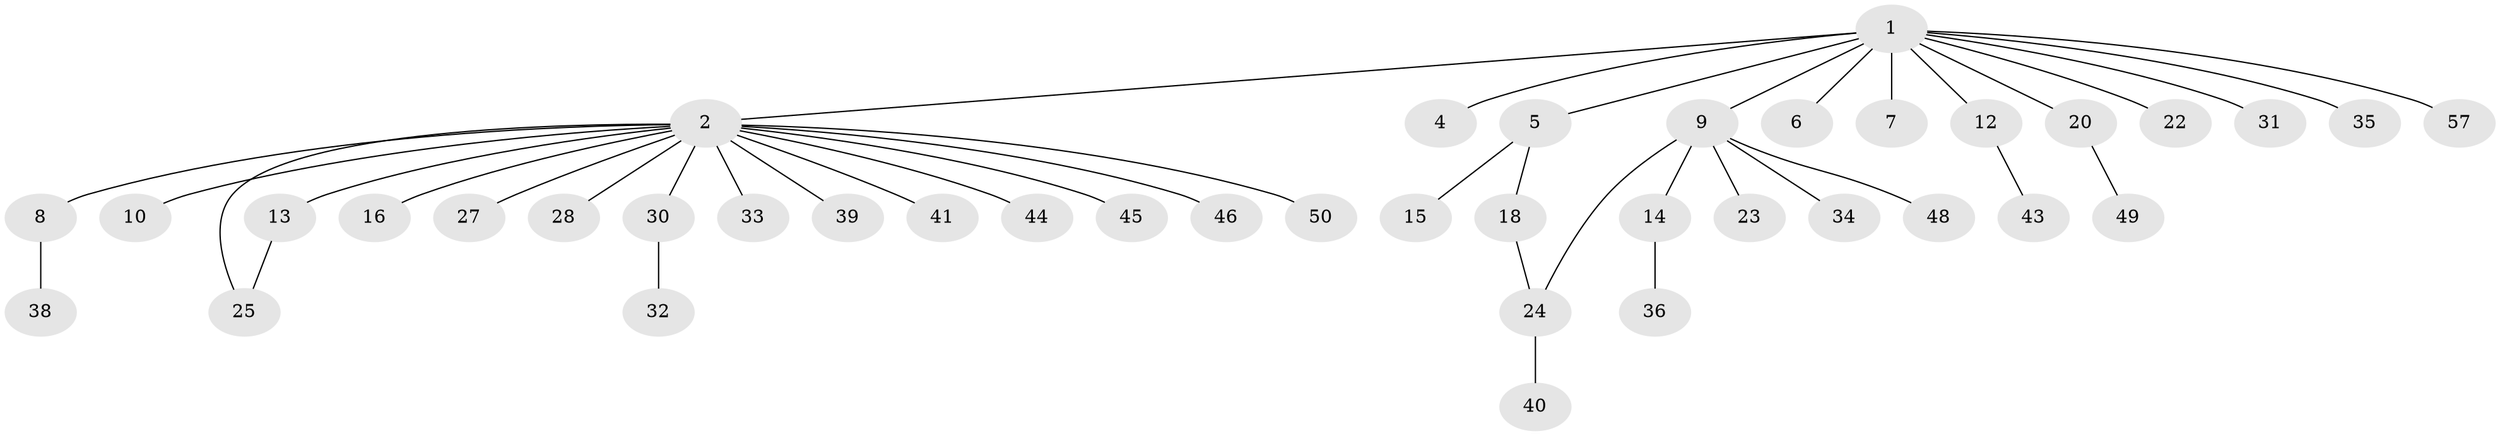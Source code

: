 // original degree distribution, {14: 0.017543859649122806, 16: 0.017543859649122806, 1: 0.6140350877192983, 4: 0.03508771929824561, 3: 0.07017543859649122, 7: 0.017543859649122806, 2: 0.22807017543859648}
// Generated by graph-tools (version 1.1) at 2025/41/03/06/25 10:41:47]
// undirected, 41 vertices, 42 edges
graph export_dot {
graph [start="1"]
  node [color=gray90,style=filled];
  1 [super="+3"];
  2 [super="+21"];
  4;
  5 [super="+11"];
  6;
  7;
  8 [super="+19"];
  9 [super="+55"];
  10;
  12 [super="+17"];
  13;
  14;
  15;
  16 [super="+26"];
  18;
  20 [super="+37"];
  22;
  23;
  24 [super="+29"];
  25 [super="+52"];
  27;
  28;
  30 [super="+51"];
  31 [super="+56"];
  32;
  33 [super="+54"];
  34;
  35;
  36 [super="+47"];
  38 [super="+42"];
  39;
  40;
  41;
  43;
  44;
  45 [super="+53"];
  46;
  48;
  49;
  50;
  57;
  1 -- 2;
  1 -- 4;
  1 -- 5;
  1 -- 6;
  1 -- 7;
  1 -- 9 [weight=2];
  1 -- 12;
  1 -- 20;
  1 -- 22;
  1 -- 31;
  1 -- 35;
  1 -- 57;
  2 -- 8;
  2 -- 10;
  2 -- 13;
  2 -- 16;
  2 -- 27;
  2 -- 28;
  2 -- 30;
  2 -- 33;
  2 -- 39;
  2 -- 41;
  2 -- 45;
  2 -- 46;
  2 -- 50;
  2 -- 44;
  2 -- 25;
  5 -- 15;
  5 -- 18;
  8 -- 38;
  9 -- 14;
  9 -- 23;
  9 -- 24;
  9 -- 34;
  9 -- 48;
  12 -- 43;
  13 -- 25;
  14 -- 36;
  18 -- 24;
  20 -- 49;
  24 -- 40;
  30 -- 32;
}
